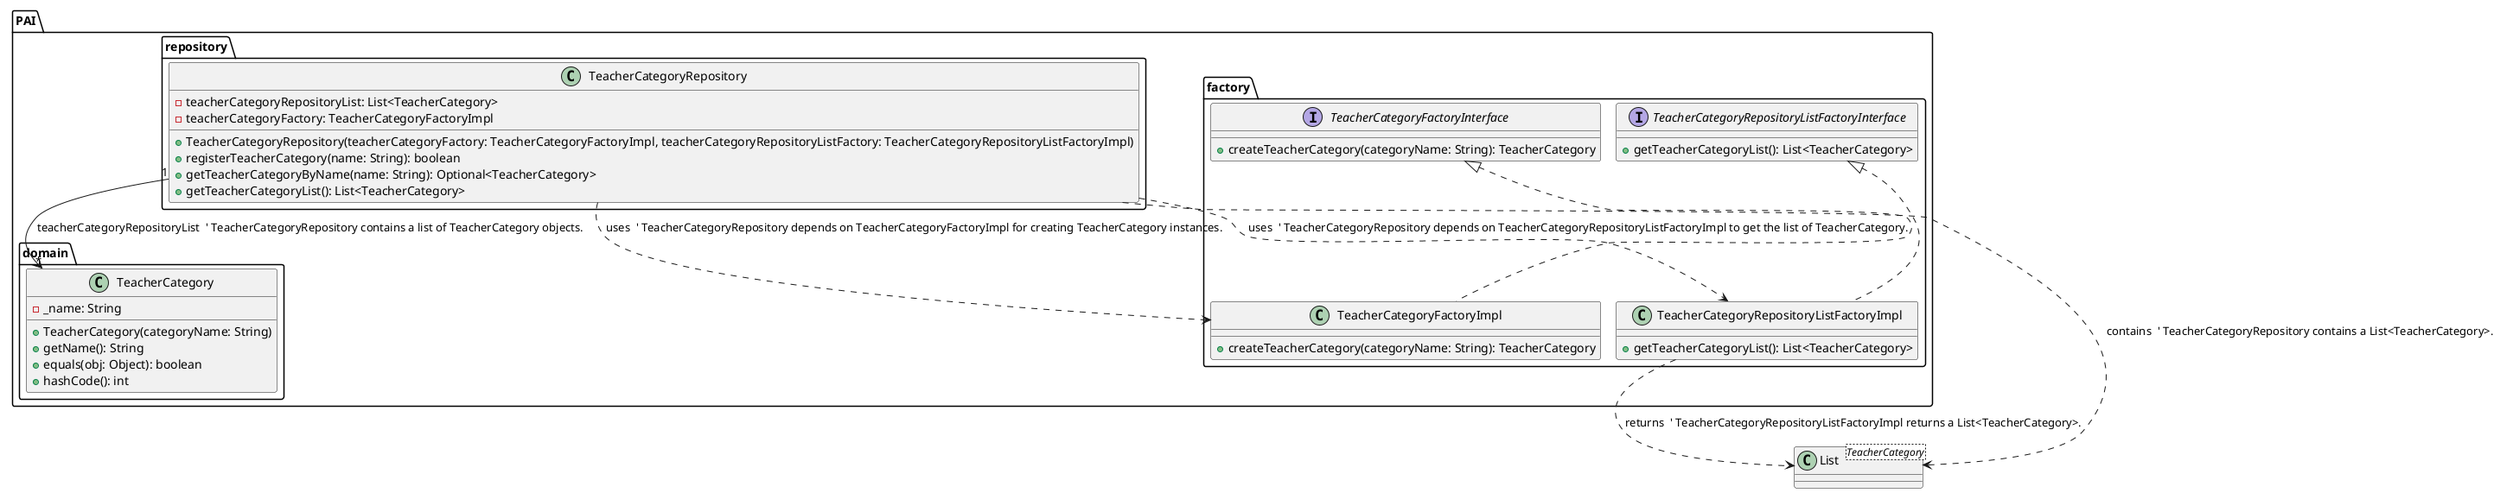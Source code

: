 @startuml
!pragma layout smetana

package "PAI.domain" {
    class TeacherCategory {
        - _name: String
        + TeacherCategory(categoryName: String)
        + getName(): String
        + equals(obj: Object): boolean
        + hashCode(): int
    }
}

package "PAI.factory" {
    interface TeacherCategoryFactoryInterface {
        + createTeacherCategory(categoryName: String): TeacherCategory
    }

    class TeacherCategoryFactoryImpl {
        + createTeacherCategory(categoryName: String): TeacherCategory
    }

    interface TeacherCategoryRepositoryListFactoryInterface {
        + getTeacherCategoryList(): List<TeacherCategory>
    }

    class TeacherCategoryRepositoryListFactoryImpl {
        + getTeacherCategoryList(): List<TeacherCategory>
    }
}

package "PAI.repository" {
    class TeacherCategoryRepository {
        - teacherCategoryRepositoryList: List<TeacherCategory>
        - teacherCategoryFactory: TeacherCategoryFactoryImpl
        + TeacherCategoryRepository(teacherCategoryFactory: TeacherCategoryFactoryImpl, teacherCategoryRepositoryListFactory: TeacherCategoryRepositoryListFactoryImpl)
        + registerTeacherCategory(name: String): boolean
        + getTeacherCategoryByName(name: String): Optional<TeacherCategory>
        + getTeacherCategoryList(): List<TeacherCategory>
    }
}

' Placeholder for List<TeacherCategory>
class "List<TeacherCategory>" as ListTeacherCategory

' Implementations (Realization)
TeacherCategoryFactoryInterface <|.. TeacherCategoryFactoryImpl
TeacherCategoryRepositoryListFactoryInterface <|.. TeacherCategoryRepositoryListFactoryImpl

' Factory Dependencies
TeacherCategoryRepository ..> TeacherCategoryFactoryImpl : uses  ' TeacherCategoryRepository depends on TeacherCategoryFactoryImpl for creating TeacherCategory instances.
TeacherCategoryRepository ..> TeacherCategoryRepositoryListFactoryImpl : uses  ' TeacherCategoryRepository depends on TeacherCategoryRepositoryListFactoryImpl to get the list of TeacherCategory.

' Associations
TeacherCategoryRepository "1" --> "*" TeacherCategory : teacherCategoryRepositoryList  ' TeacherCategoryRepository contains a list of TeacherCategory objects.

' Explicitly show List<TeacherCategory> dependency
TeacherCategoryRepositoryListFactoryImpl ..> ListTeacherCategory : returns  ' TeacherCategoryRepositoryListFactoryImpl returns a List<TeacherCategory>.
TeacherCategoryRepository ..> ListTeacherCategory : contains  ' TeacherCategoryRepository contains a List<TeacherCategory>.

@enduml